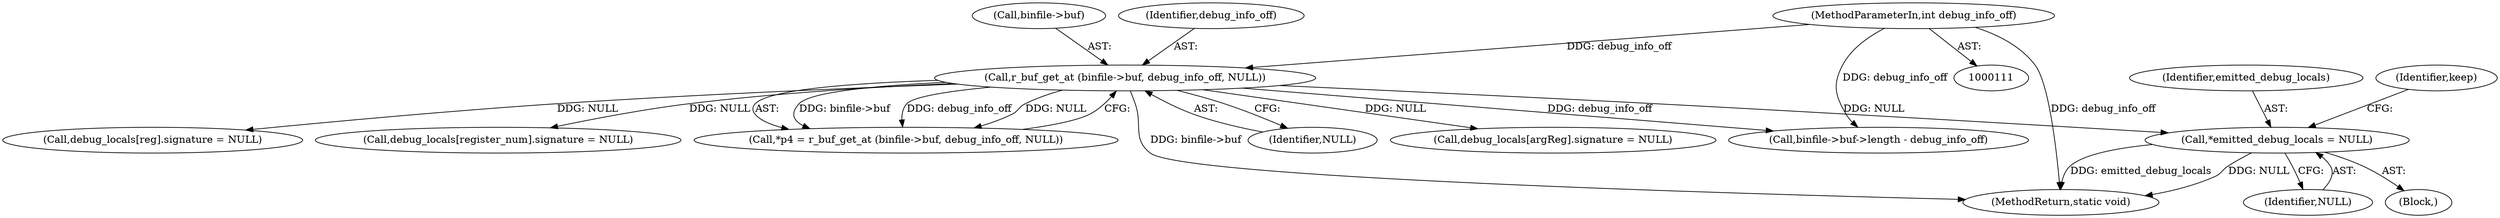 digraph "0_radare2_252afb1cff9676f3ae1f341a28448bf2c8b6e308@pointer" {
"1000169" [label="(Call,*emitted_debug_locals = NULL)"];
"1000133" [label="(Call,r_buf_get_at (binfile->buf, debug_info_off, NULL))"];
"1000122" [label="(MethodParameterIn,int debug_info_off)"];
"1000122" [label="(MethodParameterIn,int debug_info_off)"];
"1001193" [label="(MethodReturn,static void)"];
"1000134" [label="(Call,binfile->buf)"];
"1000131" [label="(Call,*p4 = r_buf_get_at (binfile->buf, debug_info_off, NULL))"];
"1000174" [label="(Identifier,keep)"];
"1000169" [label="(Call,*emitted_debug_locals = NULL)"];
"1000138" [label="(Identifier,NULL)"];
"1000133" [label="(Call,r_buf_get_at (binfile->buf, debug_info_off, NULL))"];
"1000170" [label="(Identifier,emitted_debug_locals)"];
"1000267" [label="(Call,debug_locals[argReg].signature = NULL)"];
"1000144" [label="(Call,binfile->buf->length - debug_info_off)"];
"1000137" [label="(Identifier,debug_info_off)"];
"1000171" [label="(Identifier,NULL)"];
"1000377" [label="(Call,debug_locals[reg].signature = NULL)"];
"1000123" [label="(Block,)"];
"1000602" [label="(Call,debug_locals[register_num].signature = NULL)"];
"1000169" -> "1000123"  [label="AST: "];
"1000169" -> "1000171"  [label="CFG: "];
"1000170" -> "1000169"  [label="AST: "];
"1000171" -> "1000169"  [label="AST: "];
"1000174" -> "1000169"  [label="CFG: "];
"1000169" -> "1001193"  [label="DDG: NULL"];
"1000169" -> "1001193"  [label="DDG: emitted_debug_locals"];
"1000133" -> "1000169"  [label="DDG: NULL"];
"1000133" -> "1000131"  [label="AST: "];
"1000133" -> "1000138"  [label="CFG: "];
"1000134" -> "1000133"  [label="AST: "];
"1000137" -> "1000133"  [label="AST: "];
"1000138" -> "1000133"  [label="AST: "];
"1000131" -> "1000133"  [label="CFG: "];
"1000133" -> "1001193"  [label="DDG: binfile->buf"];
"1000133" -> "1000131"  [label="DDG: binfile->buf"];
"1000133" -> "1000131"  [label="DDG: debug_info_off"];
"1000133" -> "1000131"  [label="DDG: NULL"];
"1000122" -> "1000133"  [label="DDG: debug_info_off"];
"1000133" -> "1000144"  [label="DDG: debug_info_off"];
"1000133" -> "1000267"  [label="DDG: NULL"];
"1000133" -> "1000377"  [label="DDG: NULL"];
"1000133" -> "1000602"  [label="DDG: NULL"];
"1000122" -> "1000111"  [label="AST: "];
"1000122" -> "1001193"  [label="DDG: debug_info_off"];
"1000122" -> "1000144"  [label="DDG: debug_info_off"];
}
